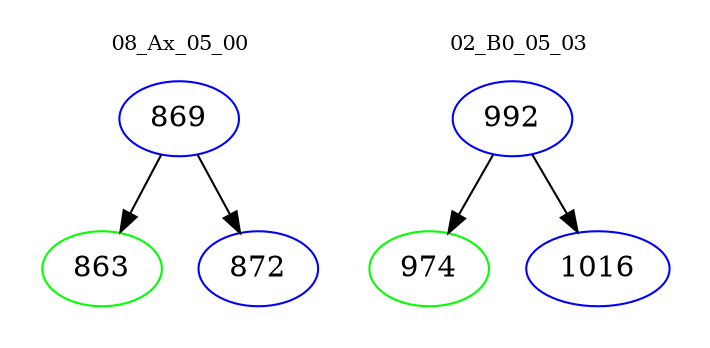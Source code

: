 digraph{
subgraph cluster_0 {
color = white
label = "08_Ax_05_00";
fontsize=10;
T0_869 [label="869", color="blue"]
T0_869 -> T0_863 [color="black"]
T0_863 [label="863", color="green"]
T0_869 -> T0_872 [color="black"]
T0_872 [label="872", color="blue"]
}
subgraph cluster_1 {
color = white
label = "02_B0_05_03";
fontsize=10;
T1_992 [label="992", color="blue"]
T1_992 -> T1_974 [color="black"]
T1_974 [label="974", color="green"]
T1_992 -> T1_1016 [color="black"]
T1_1016 [label="1016", color="blue"]
}
}
